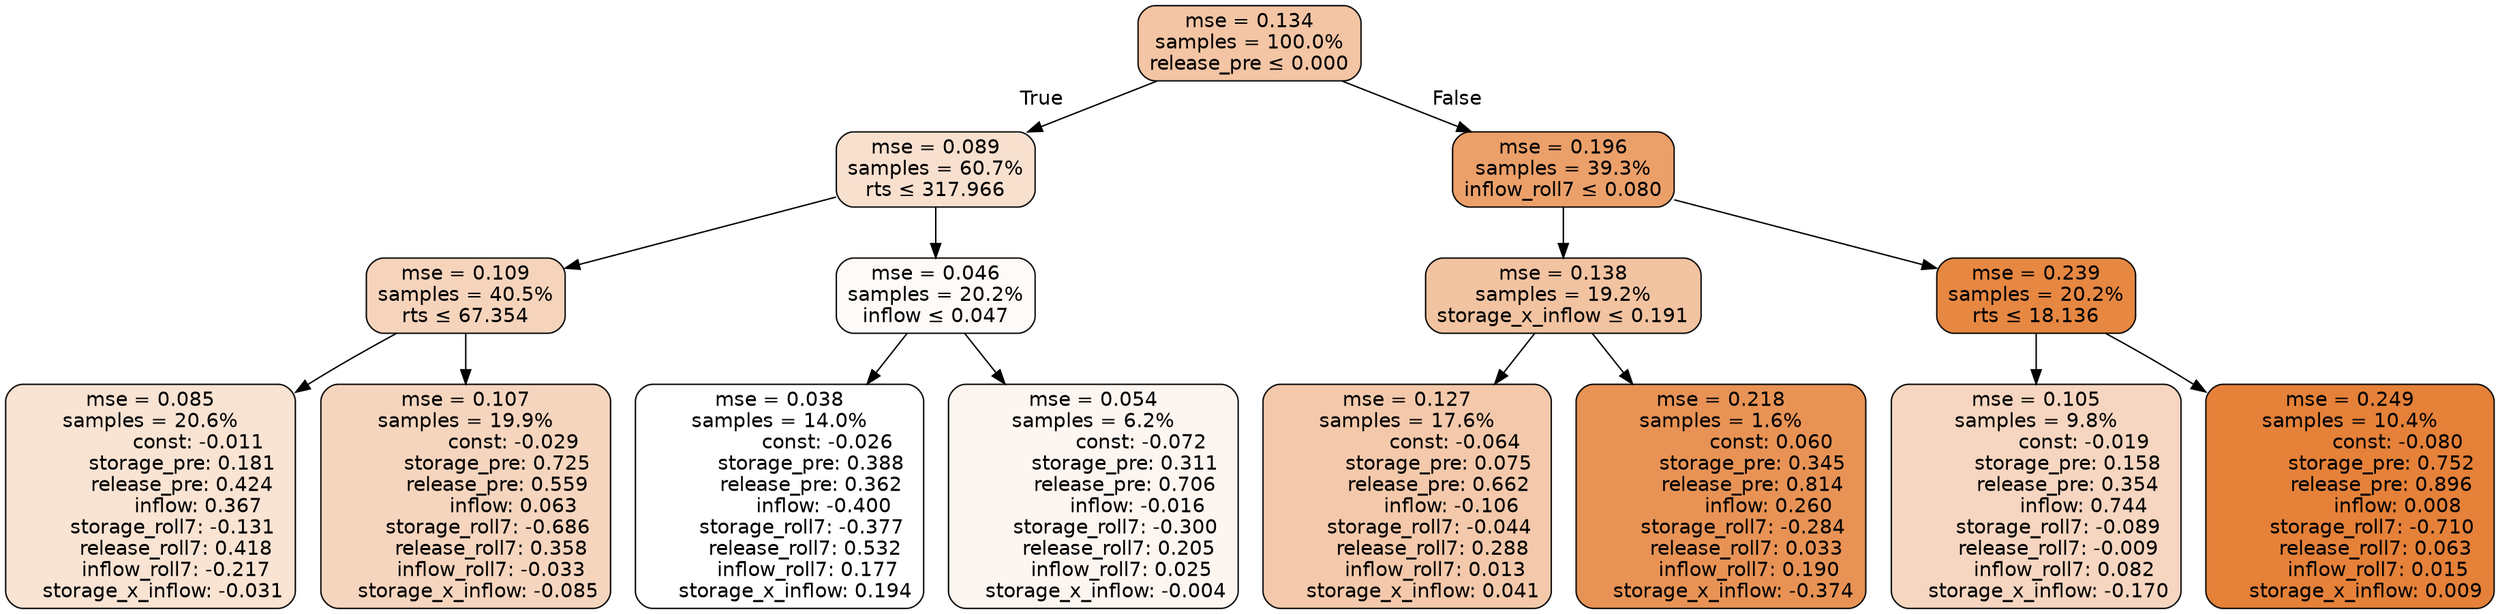 digraph tree {
bgcolor="transparent"
node [shape=rectangle, style="filled, rounded", color="black", fontname=helvetica] ;
edge [fontname=helvetica] ;
	"0" [label="mse = 0.134
samples = 100.0%
release_pre &le; 0.000", fillcolor="#f3c5a4"]
	"1" [label="mse = 0.089
samples = 60.7%
rts &le; 317.966", fillcolor="#f8e0cf"]
	"2" [label="mse = 0.109
samples = 40.5%
rts &le; 67.354", fillcolor="#f6d4bc"]
	"3" [label="mse = 0.085
samples = 20.6%
               const: -0.011
          storage_pre: 0.181
          release_pre: 0.424
               inflow: 0.367
       storage_roll7: -0.131
        release_roll7: 0.418
        inflow_roll7: -0.217
    storage_x_inflow: -0.031", fillcolor="#f9e3d3"]
	"4" [label="mse = 0.107
samples = 19.9%
               const: -0.029
          storage_pre: 0.725
          release_pre: 0.559
               inflow: 0.063
       storage_roll7: -0.686
        release_roll7: 0.358
        inflow_roll7: -0.033
    storage_x_inflow: -0.085", fillcolor="#f6d5be"]
	"5" [label="mse = 0.046
samples = 20.2%
inflow &le; 0.047", fillcolor="#fefaf7"]
	"6" [label="mse = 0.038
samples = 14.0%
               const: -0.026
          storage_pre: 0.388
          release_pre: 0.362
              inflow: -0.400
       storage_roll7: -0.377
        release_roll7: 0.532
         inflow_roll7: 0.177
     storage_x_inflow: 0.194", fillcolor="#ffffff"]
	"7" [label="mse = 0.054
samples = 6.2%
               const: -0.072
          storage_pre: 0.311
          release_pre: 0.706
              inflow: -0.016
       storage_roll7: -0.300
        release_roll7: 0.205
         inflow_roll7: 0.025
    storage_x_inflow: -0.004", fillcolor="#fdf5f0"]
	"8" [label="mse = 0.196
samples = 39.3%
inflow_roll7 &le; 0.080", fillcolor="#eba06a"]
	"9" [label="mse = 0.138
samples = 19.2%
storage_x_inflow &le; 0.191", fillcolor="#f2c3a1"]
	"10" [label="mse = 0.127
samples = 17.6%
               const: -0.064
          storage_pre: 0.075
          release_pre: 0.662
              inflow: -0.106
       storage_roll7: -0.044
        release_roll7: 0.288
         inflow_roll7: 0.013
     storage_x_inflow: 0.041", fillcolor="#f4c9ab"]
	"11" [label="mse = 0.218
samples = 1.6%
                const: 0.060
          storage_pre: 0.345
          release_pre: 0.814
               inflow: 0.260
       storage_roll7: -0.284
        release_roll7: 0.033
         inflow_roll7: 0.190
    storage_x_inflow: -0.374", fillcolor="#e89355"]
	"12" [label="mse = 0.239
samples = 20.2%
rts &le; 18.136", fillcolor="#e68742"]
	"13" [label="mse = 0.105
samples = 9.8%
               const: -0.019
          storage_pre: 0.158
          release_pre: 0.354
               inflow: 0.744
       storage_roll7: -0.089
       release_roll7: -0.009
         inflow_roll7: 0.082
    storage_x_inflow: -0.170", fillcolor="#f6d6c0"]
	"14" [label="mse = 0.249
samples = 10.4%
               const: -0.080
          storage_pre: 0.752
          release_pre: 0.896
               inflow: 0.008
       storage_roll7: -0.710
        release_roll7: 0.063
         inflow_roll7: 0.015
     storage_x_inflow: 0.009", fillcolor="#e58139"]

	"0" -> "1" [labeldistance=2.5, labelangle=45, headlabel="True"]
	"1" -> "2"
	"2" -> "3"
	"2" -> "4"
	"1" -> "5"
	"5" -> "6"
	"5" -> "7"
	"0" -> "8" [labeldistance=2.5, labelangle=-45, headlabel="False"]
	"8" -> "9"
	"9" -> "10"
	"9" -> "11"
	"8" -> "12"
	"12" -> "13"
	"12" -> "14"
}